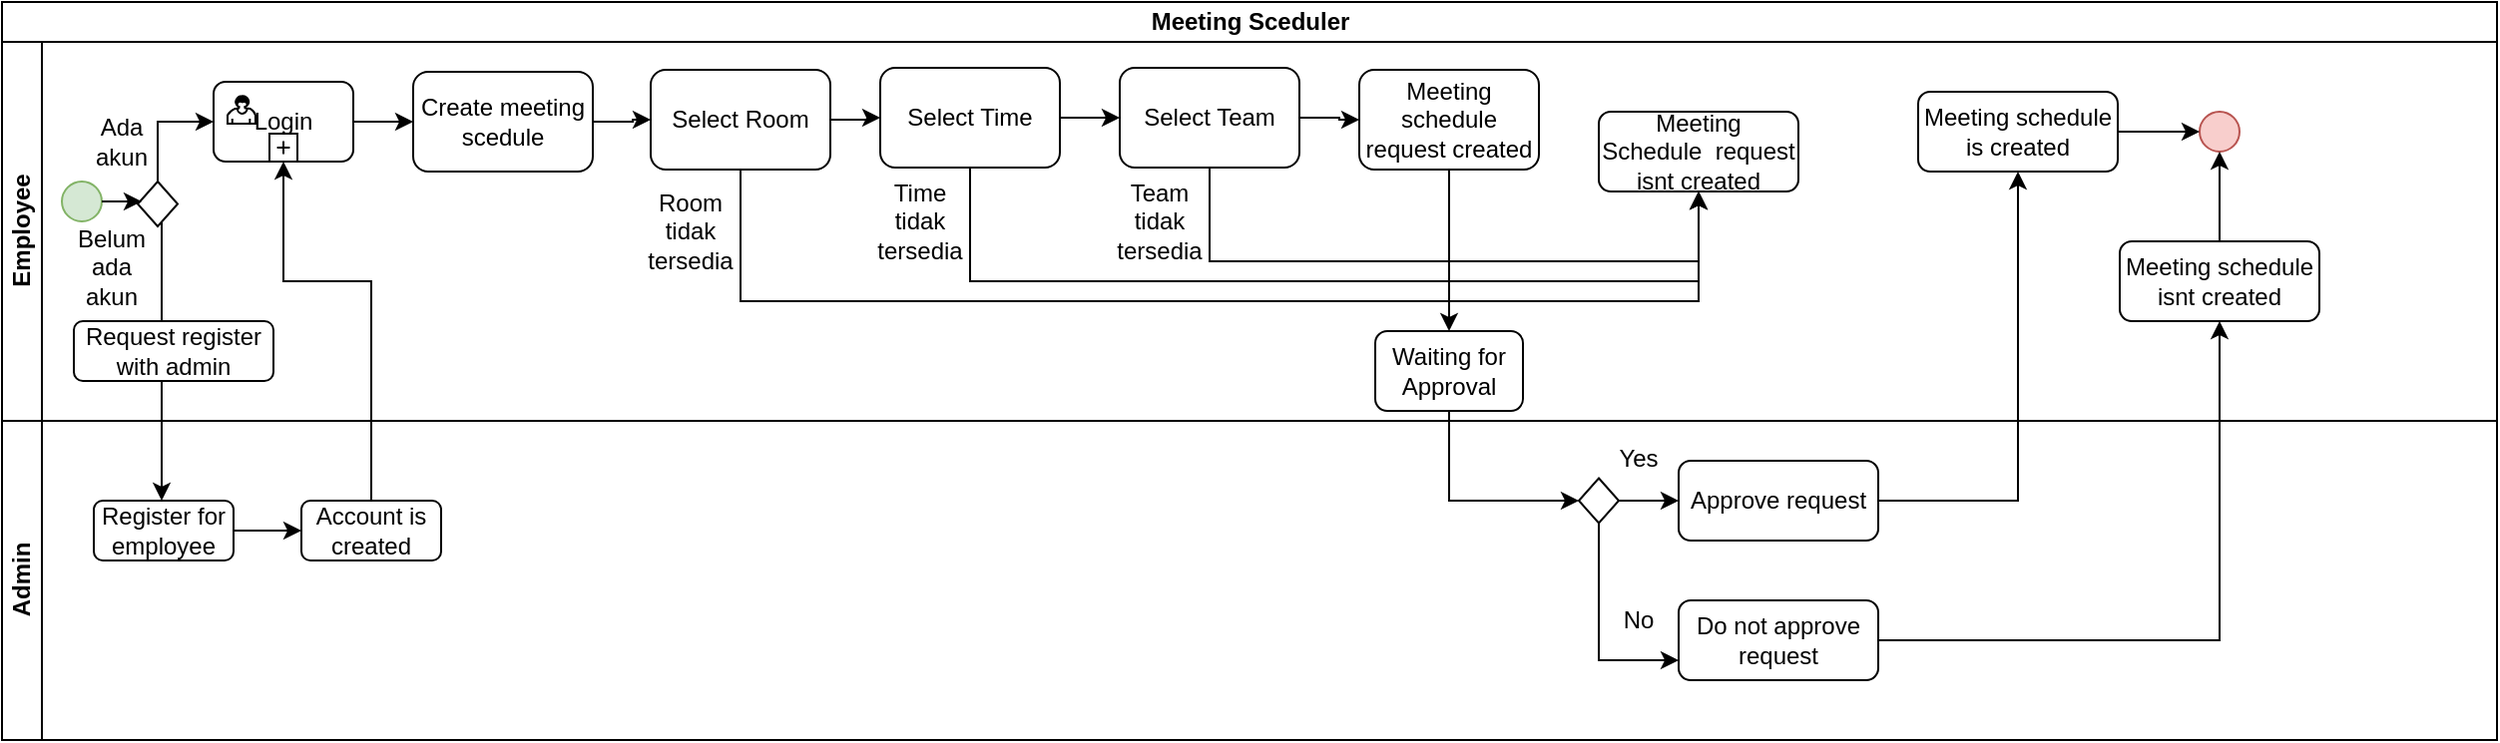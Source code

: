 <mxfile version="13.6.0" type="device" pages="3"><diagram id="W-rYszMQsOLlq9vLPqrt" name="BPMN"><mxGraphModel dx="806" dy="490" grid="1" gridSize="10" guides="1" tooltips="1" connect="1" arrows="1" fold="1" page="1" pageScale="1" pageWidth="827" pageHeight="1169" math="0" shadow="0"><root><mxCell id="0"/><mxCell id="1" parent="0"/><mxCell id="4mgmUJAiZPqi1ICuqQSf-1" value="Meeting Sceduler" style="swimlane;html=1;childLayout=stackLayout;resizeParent=1;resizeParentMax=0;horizontal=1;startSize=20;horizontalStack=0;" parent="1" vertex="1"><mxGeometry x="140" y="40" width="1250" height="370" as="geometry"/></mxCell><mxCell id="4mgmUJAiZPqi1ICuqQSf-2" value="Employee" style="swimlane;html=1;startSize=20;horizontal=0;" parent="4mgmUJAiZPqi1ICuqQSf-1" vertex="1"><mxGeometry y="20" width="1250" height="190" as="geometry"/></mxCell><mxCell id="4mgmUJAiZPqi1ICuqQSf-17" style="edgeStyle=orthogonalEdgeStyle;rounded=0;orthogonalLoop=1;jettySize=auto;html=1;entryX=0;entryY=0.5;entryDx=0;entryDy=0;" parent="4mgmUJAiZPqi1ICuqQSf-2" source="4mgmUJAiZPqi1ICuqQSf-5" target="4mgmUJAiZPqi1ICuqQSf-16" edge="1"><mxGeometry relative="1" as="geometry"/></mxCell><mxCell id="4mgmUJAiZPqi1ICuqQSf-22" style="edgeStyle=orthogonalEdgeStyle;rounded=0;orthogonalLoop=1;jettySize=auto;html=1;entryX=0;entryY=0.5;entryDx=0;entryDy=0;" parent="4mgmUJAiZPqi1ICuqQSf-2" source="4mgmUJAiZPqi1ICuqQSf-16" target="4mgmUJAiZPqi1ICuqQSf-18" edge="1"><mxGeometry relative="1" as="geometry"/></mxCell><mxCell id="4mgmUJAiZPqi1ICuqQSf-16" value="Create meeting scedule" style="shape=ext;rounded=1;html=1;whiteSpace=wrap;" parent="4mgmUJAiZPqi1ICuqQSf-2" vertex="1"><mxGeometry x="206" y="15" width="90" height="50" as="geometry"/></mxCell><mxCell id="4mgmUJAiZPqi1ICuqQSf-23" style="edgeStyle=orthogonalEdgeStyle;rounded=0;orthogonalLoop=1;jettySize=auto;html=1;entryX=0;entryY=0.5;entryDx=0;entryDy=0;" parent="4mgmUJAiZPqi1ICuqQSf-2" source="4mgmUJAiZPqi1ICuqQSf-18" target="4mgmUJAiZPqi1ICuqQSf-19" edge="1"><mxGeometry relative="1" as="geometry"/></mxCell><mxCell id="FMOeCzOdjn8K3DMITBbk-4" style="edgeStyle=orthogonalEdgeStyle;rounded=0;orthogonalLoop=1;jettySize=auto;html=1;entryX=0.5;entryY=1;entryDx=0;entryDy=0;" parent="4mgmUJAiZPqi1ICuqQSf-2" source="4mgmUJAiZPqi1ICuqQSf-18" target="FMOeCzOdjn8K3DMITBbk-1" edge="1"><mxGeometry relative="1" as="geometry"><Array as="points"><mxPoint x="370" y="130"/><mxPoint x="850" y="130"/><mxPoint x="850" y="95"/></Array></mxGeometry></mxCell><mxCell id="4mgmUJAiZPqi1ICuqQSf-18" value="Select Room" style="shape=ext;rounded=1;html=1;whiteSpace=wrap;" parent="4mgmUJAiZPqi1ICuqQSf-2" vertex="1"><mxGeometry x="325" y="14" width="90" height="50" as="geometry"/></mxCell><mxCell id="4mgmUJAiZPqi1ICuqQSf-24" style="edgeStyle=orthogonalEdgeStyle;rounded=0;orthogonalLoop=1;jettySize=auto;html=1;entryX=0;entryY=0.5;entryDx=0;entryDy=0;" parent="4mgmUJAiZPqi1ICuqQSf-2" source="4mgmUJAiZPqi1ICuqQSf-19" target="4mgmUJAiZPqi1ICuqQSf-20" edge="1"><mxGeometry relative="1" as="geometry"/></mxCell><mxCell id="FMOeCzOdjn8K3DMITBbk-6" style="edgeStyle=orthogonalEdgeStyle;rounded=0;orthogonalLoop=1;jettySize=auto;html=1;entryX=0.5;entryY=1;entryDx=0;entryDy=0;" parent="4mgmUJAiZPqi1ICuqQSf-2" source="4mgmUJAiZPqi1ICuqQSf-19" target="FMOeCzOdjn8K3DMITBbk-1" edge="1"><mxGeometry relative="1" as="geometry"><Array as="points"><mxPoint x="485" y="120"/><mxPoint x="850" y="120"/><mxPoint x="850" y="95"/></Array></mxGeometry></mxCell><mxCell id="4mgmUJAiZPqi1ICuqQSf-19" value="Select Time" style="shape=ext;rounded=1;html=1;whiteSpace=wrap;" parent="4mgmUJAiZPqi1ICuqQSf-2" vertex="1"><mxGeometry x="440" y="13" width="90" height="50" as="geometry"/></mxCell><mxCell id="4mgmUJAiZPqi1ICuqQSf-25" style="edgeStyle=orthogonalEdgeStyle;rounded=0;orthogonalLoop=1;jettySize=auto;html=1;entryX=0;entryY=0.5;entryDx=0;entryDy=0;" parent="4mgmUJAiZPqi1ICuqQSf-2" source="4mgmUJAiZPqi1ICuqQSf-20" target="4mgmUJAiZPqi1ICuqQSf-21" edge="1"><mxGeometry relative="1" as="geometry"/></mxCell><mxCell id="FMOeCzOdjn8K3DMITBbk-7" style="edgeStyle=orthogonalEdgeStyle;rounded=0;orthogonalLoop=1;jettySize=auto;html=1;" parent="4mgmUJAiZPqi1ICuqQSf-2" source="4mgmUJAiZPqi1ICuqQSf-20" target="FMOeCzOdjn8K3DMITBbk-1" edge="1"><mxGeometry relative="1" as="geometry"><Array as="points"><mxPoint x="605" y="110"/><mxPoint x="850" y="110"/></Array></mxGeometry></mxCell><mxCell id="4mgmUJAiZPqi1ICuqQSf-20" value="Select Team" style="shape=ext;rounded=1;html=1;whiteSpace=wrap;" parent="4mgmUJAiZPqi1ICuqQSf-2" vertex="1"><mxGeometry x="560" y="13" width="90" height="50" as="geometry"/></mxCell><mxCell id="4mgmUJAiZPqi1ICuqQSf-21" value="Meeting schedule request created" style="shape=ext;rounded=1;html=1;whiteSpace=wrap;" parent="4mgmUJAiZPqi1ICuqQSf-2" vertex="1"><mxGeometry x="680" y="14" width="90" height="50" as="geometry"/></mxCell><mxCell id="4mgmUJAiZPqi1ICuqQSf-5" value="Login" style="html=1;whiteSpace=wrap;rounded=1;dropTarget=0;" parent="4mgmUJAiZPqi1ICuqQSf-2" vertex="1"><mxGeometry x="106" y="20" width="70" height="40" as="geometry"/></mxCell><mxCell id="4mgmUJAiZPqi1ICuqQSf-6" value="" style="html=1;shape=mxgraph.bpmn.user_task;outlineConnect=0;" parent="4mgmUJAiZPqi1ICuqQSf-5" vertex="1"><mxGeometry width="14" height="14" relative="1" as="geometry"><mxPoint x="7" y="7" as="offset"/></mxGeometry></mxCell><mxCell id="4mgmUJAiZPqi1ICuqQSf-7" value="" style="html=1;shape=plus;outlineConnect=0;" parent="4mgmUJAiZPqi1ICuqQSf-5" vertex="1"><mxGeometry x="0.5" y="1" width="14" height="14" relative="1" as="geometry"><mxPoint x="-7" y="-14" as="offset"/></mxGeometry></mxCell><mxCell id="kI_J3Pj33mL3JF9us70l-52" value="" style="ellipse;whiteSpace=wrap;html=1;aspect=fixed;fillColor=#f8cecc;strokeColor=#b85450;" vertex="1" parent="4mgmUJAiZPqi1ICuqQSf-2"><mxGeometry x="1101" y="35" width="20" height="20" as="geometry"/></mxCell><mxCell id="kI_J3Pj33mL3JF9us70l-48" value="Meeting schedule is created" style="whiteSpace=wrap;html=1;rounded=1;" vertex="1" parent="4mgmUJAiZPqi1ICuqQSf-2"><mxGeometry x="960" y="25" width="100" height="40" as="geometry"/></mxCell><mxCell id="FMOeCzOdjn8K3DMITBbk-1" value="Meeting Schedule&amp;nbsp; request isnt created" style="shape=ext;rounded=1;html=1;whiteSpace=wrap;" parent="4mgmUJAiZPqi1ICuqQSf-2" vertex="1"><mxGeometry x="800" y="35" width="100" height="40" as="geometry"/></mxCell><mxCell id="DpNH6mFF1kX1i6hCVyT1-7" value="Ada akun" style="text;html=1;strokeColor=none;fillColor=none;align=center;verticalAlign=middle;whiteSpace=wrap;rounded=0;" parent="4mgmUJAiZPqi1ICuqQSf-2" vertex="1"><mxGeometry x="40" y="40" width="40" height="20" as="geometry"/></mxCell><mxCell id="4mgmUJAiZPqi1ICuqQSf-8" value="" style="ellipse;whiteSpace=wrap;html=1;aspect=fixed;fillColor=#d5e8d4;strokeColor=#82b366;" parent="4mgmUJAiZPqi1ICuqQSf-2" vertex="1"><mxGeometry x="30" y="70" width="20" height="20" as="geometry"/></mxCell><mxCell id="DpNH6mFF1kX1i6hCVyT1-5" style="edgeStyle=orthogonalEdgeStyle;rounded=0;orthogonalLoop=1;jettySize=auto;html=1;entryX=0;entryY=0.5;entryDx=0;entryDy=0;startArrow=none;startFill=0;endArrow=classic;endFill=1;" parent="4mgmUJAiZPqi1ICuqQSf-2" source="DpNH6mFF1kX1i6hCVyT1-1" target="4mgmUJAiZPqi1ICuqQSf-5" edge="1"><mxGeometry relative="1" as="geometry"><Array as="points"><mxPoint x="78" y="40"/></Array></mxGeometry></mxCell><mxCell id="DpNH6mFF1kX1i6hCVyT1-6" style="edgeStyle=orthogonalEdgeStyle;rounded=0;orthogonalLoop=1;jettySize=auto;html=1;startArrow=none;startFill=0;endArrow=classic;endFill=1;" parent="4mgmUJAiZPqi1ICuqQSf-2" source="DpNH6mFF1kX1i6hCVyT1-1" edge="1"><mxGeometry relative="1" as="geometry"><Array as="points"><mxPoint x="80" y="160"/></Array><mxPoint x="80" y="230" as="targetPoint"/></mxGeometry></mxCell><mxCell id="DpNH6mFF1kX1i6hCVyT1-1" value="" style="rhombus;whiteSpace=wrap;html=1;" parent="4mgmUJAiZPqi1ICuqQSf-2" vertex="1"><mxGeometry x="68" y="70" width="20" height="22.5" as="geometry"/></mxCell><mxCell id="DpNH6mFF1kX1i6hCVyT1-12" value="Team tidak tersedia" style="text;html=1;strokeColor=none;fillColor=none;align=center;verticalAlign=middle;whiteSpace=wrap;rounded=0;" parent="4mgmUJAiZPqi1ICuqQSf-2" vertex="1"><mxGeometry x="560" y="80" width="40" height="20" as="geometry"/></mxCell><mxCell id="DpNH6mFF1kX1i6hCVyT1-11" value="Time tidak tersedia" style="text;html=1;strokeColor=none;fillColor=none;align=center;verticalAlign=middle;whiteSpace=wrap;rounded=0;" parent="4mgmUJAiZPqi1ICuqQSf-2" vertex="1"><mxGeometry x="440" y="80" width="40" height="20" as="geometry"/></mxCell><mxCell id="DpNH6mFF1kX1i6hCVyT1-10" value="Room tidak tersedia" style="text;html=1;strokeColor=none;fillColor=none;align=center;verticalAlign=middle;whiteSpace=wrap;rounded=0;" parent="4mgmUJAiZPqi1ICuqQSf-2" vertex="1"><mxGeometry x="325" y="85" width="40" height="20" as="geometry"/></mxCell><mxCell id="DpNH6mFF1kX1i6hCVyT1-9" value="Belum ada akun" style="text;html=1;strokeColor=none;fillColor=none;align=center;verticalAlign=middle;whiteSpace=wrap;rounded=0;" parent="4mgmUJAiZPqi1ICuqQSf-2" vertex="1"><mxGeometry x="40" y="105" width="30" height="15" as="geometry"/></mxCell><mxCell id="kI_J3Pj33mL3JF9us70l-50" value="Meeting schedule isnt created" style="whiteSpace=wrap;html=1;rounded=1;" vertex="1" parent="4mgmUJAiZPqi1ICuqQSf-2"><mxGeometry x="1061" y="100" width="100" height="40" as="geometry"/></mxCell><mxCell id="kI_J3Pj33mL3JF9us70l-53" style="edgeStyle=orthogonalEdgeStyle;rounded=0;orthogonalLoop=1;jettySize=auto;html=1;entryX=0;entryY=0.5;entryDx=0;entryDy=0;startArrow=none;startFill=0;endArrow=classic;endFill=1;" edge="1" parent="4mgmUJAiZPqi1ICuqQSf-2" source="kI_J3Pj33mL3JF9us70l-48" target="kI_J3Pj33mL3JF9us70l-52"><mxGeometry relative="1" as="geometry"/></mxCell><mxCell id="kI_J3Pj33mL3JF9us70l-54" style="edgeStyle=orthogonalEdgeStyle;rounded=0;orthogonalLoop=1;jettySize=auto;html=1;entryX=0.5;entryY=1;entryDx=0;entryDy=0;startArrow=none;startFill=0;endArrow=classic;endFill=1;" edge="1" parent="4mgmUJAiZPqi1ICuqQSf-2" source="kI_J3Pj33mL3JF9us70l-50" target="kI_J3Pj33mL3JF9us70l-52"><mxGeometry relative="1" as="geometry"/></mxCell><mxCell id="kI_J3Pj33mL3JF9us70l-38" style="edgeStyle=none;rounded=0;orthogonalLoop=1;jettySize=auto;html=1;startArrow=none;startFill=0;endArrow=classic;endFill=1;" edge="1" parent="4mgmUJAiZPqi1ICuqQSf-2" source="4mgmUJAiZPqi1ICuqQSf-21" target="kI_J3Pj33mL3JF9us70l-37"><mxGeometry relative="1" as="geometry"/></mxCell><mxCell id="kI_J3Pj33mL3JF9us70l-55" value="Request register with admin" style="shape=ext;rounded=1;html=1;whiteSpace=wrap;" vertex="1" parent="4mgmUJAiZPqi1ICuqQSf-2"><mxGeometry x="36" y="140" width="100" height="30" as="geometry"/></mxCell><mxCell id="kI_J3Pj33mL3JF9us70l-37" value="Waiting for Approval" style="shape=ext;rounded=1;html=1;whiteSpace=wrap;" vertex="1" parent="4mgmUJAiZPqi1ICuqQSf-2"><mxGeometry x="688" y="145" width="74" height="40" as="geometry"/></mxCell><mxCell id="kI_J3Pj33mL3JF9us70l-2" value="Admin" style="swimlane;html=1;startSize=20;horizontal=0;" vertex="1" parent="4mgmUJAiZPqi1ICuqQSf-1"><mxGeometry y="210" width="1250" height="160" as="geometry"/></mxCell><mxCell id="kI_J3Pj33mL3JF9us70l-4" style="edgeStyle=orthogonalEdgeStyle;rounded=0;orthogonalLoop=1;jettySize=auto;html=1;entryX=0;entryY=0.5;entryDx=0;entryDy=0;" edge="1" parent="kI_J3Pj33mL3JF9us70l-2" source="kI_J3Pj33mL3JF9us70l-5"><mxGeometry relative="1" as="geometry"><mxPoint x="325" y="39" as="targetPoint"/></mxGeometry></mxCell><mxCell id="kI_J3Pj33mL3JF9us70l-6" style="edgeStyle=orthogonalEdgeStyle;rounded=0;orthogonalLoop=1;jettySize=auto;html=1;entryX=0;entryY=0.5;entryDx=0;entryDy=0;" edge="1" parent="kI_J3Pj33mL3JF9us70l-2" source="kI_J3Pj33mL3JF9us70l-8"><mxGeometry relative="1" as="geometry"><mxPoint x="440" y="38" as="targetPoint"/></mxGeometry></mxCell><mxCell id="sudS-PyzL71LP7rDXvV8-1" value="Yes" style="text;html=1;strokeColor=none;fillColor=none;align=center;verticalAlign=middle;whiteSpace=wrap;rounded=0;" vertex="1" parent="kI_J3Pj33mL3JF9us70l-2"><mxGeometry x="800" y="8.75" width="40" height="20" as="geometry"/></mxCell><mxCell id="kI_J3Pj33mL3JF9us70l-39" value="Approve request" style="shape=ext;rounded=1;html=1;whiteSpace=wrap;" vertex="1" parent="kI_J3Pj33mL3JF9us70l-2"><mxGeometry x="840" y="20" width="100" height="40" as="geometry"/></mxCell><mxCell id="kI_J3Pj33mL3JF9us70l-45" style="edgeStyle=none;rounded=0;orthogonalLoop=1;jettySize=auto;html=1;entryX=0;entryY=0.5;entryDx=0;entryDy=0;startArrow=none;startFill=0;endArrow=classic;endFill=1;" edge="1" parent="kI_J3Pj33mL3JF9us70l-2" source="kI_J3Pj33mL3JF9us70l-40" target="kI_J3Pj33mL3JF9us70l-39"><mxGeometry relative="1" as="geometry"/></mxCell><mxCell id="kI_J3Pj33mL3JF9us70l-47" style="edgeStyle=orthogonalEdgeStyle;rounded=0;orthogonalLoop=1;jettySize=auto;html=1;entryX=0;entryY=0.75;entryDx=0;entryDy=0;startArrow=none;startFill=0;endArrow=classic;endFill=1;" edge="1" parent="kI_J3Pj33mL3JF9us70l-2" source="kI_J3Pj33mL3JF9us70l-40" target="kI_J3Pj33mL3JF9us70l-46"><mxGeometry relative="1" as="geometry"><Array as="points"><mxPoint x="800" y="120"/></Array></mxGeometry></mxCell><mxCell id="kI_J3Pj33mL3JF9us70l-40" value="" style="rhombus;whiteSpace=wrap;html=1;" vertex="1" parent="kI_J3Pj33mL3JF9us70l-2"><mxGeometry x="790" y="28.75" width="20" height="22.5" as="geometry"/></mxCell><mxCell id="kI_J3Pj33mL3JF9us70l-57" value="Register for employee" style="shape=ext;rounded=1;html=1;whiteSpace=wrap;" vertex="1" parent="kI_J3Pj33mL3JF9us70l-2"><mxGeometry x="46" y="40" width="70" height="30" as="geometry"/></mxCell><mxCell id="kI_J3Pj33mL3JF9us70l-59" value="Account is created" style="shape=ext;rounded=1;html=1;whiteSpace=wrap;" vertex="1" parent="kI_J3Pj33mL3JF9us70l-2"><mxGeometry x="150" y="40" width="70" height="30" as="geometry"/></mxCell><mxCell id="sudS-PyzL71LP7rDXvV8-2" value="No" style="text;html=1;strokeColor=none;fillColor=none;align=center;verticalAlign=middle;whiteSpace=wrap;rounded=0;" vertex="1" parent="kI_J3Pj33mL3JF9us70l-2"><mxGeometry x="800" y="90" width="40" height="20" as="geometry"/></mxCell><mxCell id="kI_J3Pj33mL3JF9us70l-46" value="Do not approve request" style="shape=ext;rounded=1;html=1;whiteSpace=wrap;" vertex="1" parent="kI_J3Pj33mL3JF9us70l-2"><mxGeometry x="840" y="90" width="100" height="40" as="geometry"/></mxCell><mxCell id="kI_J3Pj33mL3JF9us70l-60" value="" style="edgeStyle=orthogonalEdgeStyle;rounded=0;orthogonalLoop=1;jettySize=auto;html=1;startArrow=none;startFill=0;endArrow=classic;endFill=1;" edge="1" parent="kI_J3Pj33mL3JF9us70l-2" source="kI_J3Pj33mL3JF9us70l-57" target="kI_J3Pj33mL3JF9us70l-59"><mxGeometry relative="1" as="geometry"/></mxCell><mxCell id="kI_J3Pj33mL3JF9us70l-49" value="" style="edgeStyle=orthogonalEdgeStyle;rounded=0;orthogonalLoop=1;jettySize=auto;html=1;startArrow=none;startFill=0;endArrow=classic;endFill=1;" edge="1" parent="4mgmUJAiZPqi1ICuqQSf-1" source="kI_J3Pj33mL3JF9us70l-39" target="kI_J3Pj33mL3JF9us70l-48"><mxGeometry relative="1" as="geometry"/></mxCell><mxCell id="kI_J3Pj33mL3JF9us70l-51" style="edgeStyle=orthogonalEdgeStyle;rounded=0;orthogonalLoop=1;jettySize=auto;html=1;entryX=0.5;entryY=1;entryDx=0;entryDy=0;startArrow=none;startFill=0;endArrow=classic;endFill=1;" edge="1" parent="4mgmUJAiZPqi1ICuqQSf-1" source="kI_J3Pj33mL3JF9us70l-46" target="kI_J3Pj33mL3JF9us70l-50"><mxGeometry relative="1" as="geometry"><Array as="points"><mxPoint x="1111" y="320"/></Array></mxGeometry></mxCell><mxCell id="kI_J3Pj33mL3JF9us70l-56" style="edgeStyle=orthogonalEdgeStyle;rounded=0;orthogonalLoop=1;jettySize=auto;html=1;entryX=0;entryY=0.5;entryDx=0;entryDy=0;startArrow=none;startFill=0;endArrow=classic;endFill=1;exitX=0.5;exitY=1;exitDx=0;exitDy=0;" edge="1" parent="4mgmUJAiZPqi1ICuqQSf-1" source="kI_J3Pj33mL3JF9us70l-37" target="kI_J3Pj33mL3JF9us70l-40"><mxGeometry relative="1" as="geometry"/></mxCell><mxCell id="kI_J3Pj33mL3JF9us70l-61" style="edgeStyle=orthogonalEdgeStyle;rounded=0;orthogonalLoop=1;jettySize=auto;html=1;startArrow=none;startFill=0;endArrow=classic;endFill=1;" edge="1" parent="4mgmUJAiZPqi1ICuqQSf-1" source="kI_J3Pj33mL3JF9us70l-59" target="4mgmUJAiZPqi1ICuqQSf-5"><mxGeometry relative="1" as="geometry"><Array as="points"><mxPoint x="185" y="140"/><mxPoint x="141" y="140"/></Array></mxGeometry></mxCell><mxCell id="DpNH6mFF1kX1i6hCVyT1-4" style="edgeStyle=orthogonalEdgeStyle;rounded=0;orthogonalLoop=1;jettySize=auto;html=1;startArrow=none;startFill=0;endArrow=classic;endFill=1;" parent="1" source="4mgmUJAiZPqi1ICuqQSf-8" edge="1"><mxGeometry relative="1" as="geometry"><mxPoint x="210" y="140" as="targetPoint"/></mxGeometry></mxCell></root></mxGraphModel></diagram><diagram id="7n_5gMQpSaCmPcNCkNBj" name="UseCase"><mxGraphModel dx="806" dy="490" grid="1" gridSize="10" guides="1" tooltips="1" connect="1" arrows="1" fold="1" page="1" pageScale="1" pageWidth="827" pageHeight="1169" math="0" shadow="0"><root><mxCell id="mDPjxm6yX1a2m-BEZwAR-0"/><mxCell id="mDPjxm6yX1a2m-BEZwAR-1" parent="mDPjxm6yX1a2m-BEZwAR-0"/><mxCell id="mDPjxm6yX1a2m-BEZwAR-3" value="" style="rounded=0;whiteSpace=wrap;html=1;" parent="mDPjxm6yX1a2m-BEZwAR-1" vertex="1"><mxGeometry x="200" y="74" width="270" height="450" as="geometry"/></mxCell><mxCell id="EgAz6W7qqH54xklLObKy-2" style="edgeStyle=none;rounded=0;orthogonalLoop=1;jettySize=auto;html=1;fillColor=#d5e8d4;strokeColor=#82b366;" parent="mDPjxm6yX1a2m-BEZwAR-1" source="mDPjxm6yX1a2m-BEZwAR-4" target="mDPjxm6yX1a2m-BEZwAR-6" edge="1"><mxGeometry relative="1" as="geometry"/></mxCell><mxCell id="EgAz6W7qqH54xklLObKy-3" style="edgeStyle=none;rounded=0;orthogonalLoop=1;jettySize=auto;html=1;entryX=0;entryY=0.5;entryDx=0;entryDy=0;fillColor=#d5e8d4;strokeColor=#82b366;" parent="mDPjxm6yX1a2m-BEZwAR-1" source="mDPjxm6yX1a2m-BEZwAR-4" target="mDPjxm6yX1a2m-BEZwAR-7" edge="1"><mxGeometry relative="1" as="geometry"/></mxCell><mxCell id="mDPjxm6yX1a2m-BEZwAR-4" value="Employee" style="shape=umlActor;verticalLabelPosition=bottom;verticalAlign=top;html=1;outlineConnect=0;fillColor=#d5e8d4;strokeColor=#82b366;" parent="mDPjxm6yX1a2m-BEZwAR-1" vertex="1"><mxGeometry x="110" y="130" width="30" height="60" as="geometry"/></mxCell><mxCell id="mDPjxm6yX1a2m-BEZwAR-5" value="Register" style="ellipse;whiteSpace=wrap;html=1;" parent="mDPjxm6yX1a2m-BEZwAR-1" vertex="1"><mxGeometry x="300" y="100" width="90" height="40" as="geometry"/></mxCell><mxCell id="mDPjxm6yX1a2m-BEZwAR-6" value="Login" style="ellipse;whiteSpace=wrap;html=1;" parent="mDPjxm6yX1a2m-BEZwAR-1" vertex="1"><mxGeometry x="300" y="150" width="90" height="40" as="geometry"/></mxCell><mxCell id="mDPjxm6yX1a2m-BEZwAR-7" value="Create meeting schedule request" style="ellipse;whiteSpace=wrap;html=1;" parent="mDPjxm6yX1a2m-BEZwAR-1" vertex="1"><mxGeometry x="324" y="310" width="96" height="40" as="geometry"/></mxCell><mxCell id="qarQo3tT3QIUEdOi6sGY-1" value="Kelola Room" style="ellipse;whiteSpace=wrap;html=1;" parent="mDPjxm6yX1a2m-BEZwAR-1" vertex="1"><mxGeometry x="350" y="190" width="90" height="40" as="geometry"/></mxCell><mxCell id="EgAz6W7qqH54xklLObKy-5" style="edgeStyle=none;rounded=0;orthogonalLoop=1;jettySize=auto;html=1;fillColor=#e1d5e7;strokeColor=#9673a6;" parent="mDPjxm6yX1a2m-BEZwAR-1" source="qarQo3tT3QIUEdOi6sGY-4" target="mDPjxm6yX1a2m-BEZwAR-6" edge="1"><mxGeometry relative="1" as="geometry"><mxPoint x="450" y="160" as="targetPoint"/></mxGeometry></mxCell><mxCell id="EgAz6W7qqH54xklLObKy-6" style="edgeStyle=none;rounded=0;orthogonalLoop=1;jettySize=auto;html=1;entryX=1;entryY=0.5;entryDx=0;entryDy=0;fillColor=#e1d5e7;strokeColor=#9673a6;" parent="mDPjxm6yX1a2m-BEZwAR-1" source="qarQo3tT3QIUEdOi6sGY-4" target="qarQo3tT3QIUEdOi6sGY-1" edge="1"><mxGeometry relative="1" as="geometry"/></mxCell><mxCell id="EgAz6W7qqH54xklLObKy-7" style="edgeStyle=none;rounded=0;orthogonalLoop=1;jettySize=auto;html=1;entryX=1;entryY=0.5;entryDx=0;entryDy=0;fillColor=#e1d5e7;strokeColor=#9673a6;" parent="mDPjxm6yX1a2m-BEZwAR-1" source="qarQo3tT3QIUEdOi6sGY-4" target="EgAz6W7qqH54xklLObKy-0" edge="1"><mxGeometry relative="1" as="geometry"/></mxCell><mxCell id="2aLamQ1MBOjKpW8iqd-r-2" style="rounded=0;orthogonalLoop=1;jettySize=auto;html=1;entryX=1;entryY=0.5;entryDx=0;entryDy=0;startArrow=none;startFill=0;endArrow=classic;endFill=1;fillColor=#e1d5e7;strokeColor=#9673a6;" edge="1" parent="mDPjxm6yX1a2m-BEZwAR-1" source="qarQo3tT3QIUEdOi6sGY-4" target="mDPjxm6yX1a2m-BEZwAR-7"><mxGeometry relative="1" as="geometry"/></mxCell><mxCell id="aEARcZ7XZNYXBYRg_if4-2" style="rounded=0;orthogonalLoop=1;jettySize=auto;html=1;entryX=1;entryY=0.5;entryDx=0;entryDy=0;startArrow=none;startFill=0;endArrow=classic;endFill=1;fillColor=#e1d5e7;strokeColor=#9673a6;" edge="1" parent="mDPjxm6yX1a2m-BEZwAR-1" source="qarQo3tT3QIUEdOi6sGY-4" target="mDPjxm6yX1a2m-BEZwAR-5"><mxGeometry relative="1" as="geometry"/></mxCell><mxCell id="aEARcZ7XZNYXBYRg_if4-3" style="edgeStyle=none;rounded=0;orthogonalLoop=1;jettySize=auto;html=1;entryX=1;entryY=0.5;entryDx=0;entryDy=0;startArrow=none;startFill=0;endArrow=classic;endFill=1;fillColor=#e1d5e7;strokeColor=#9673a6;" edge="1" parent="mDPjxm6yX1a2m-BEZwAR-1" source="qarQo3tT3QIUEdOi6sGY-4" target="aEARcZ7XZNYXBYRg_if4-1"><mxGeometry relative="1" as="geometry"/></mxCell><mxCell id="qarQo3tT3QIUEdOi6sGY-4" value="Admin" style="shape=umlActor;verticalLabelPosition=bottom;verticalAlign=top;html=1;outlineConnect=0;fillColor=#e1d5e7;strokeColor=#9673a6;" parent="mDPjxm6yX1a2m-BEZwAR-1" vertex="1"><mxGeometry x="520" y="110" width="30" height="60" as="geometry"/></mxCell><mxCell id="EgAz6W7qqH54xklLObKy-0" value="Kelola Team" style="ellipse;whiteSpace=wrap;html=1;" parent="mDPjxm6yX1a2m-BEZwAR-1" vertex="1"><mxGeometry x="350" y="240" width="90" height="40" as="geometry"/></mxCell><mxCell id="aEARcZ7XZNYXBYRg_if4-1" value="Approve request" style="ellipse;whiteSpace=wrap;html=1;" vertex="1" parent="mDPjxm6yX1a2m-BEZwAR-1"><mxGeometry x="360" y="360" width="90" height="40" as="geometry"/></mxCell></root></mxGraphModel></diagram><diagram id="UNKRB__4X3ouVNnRyLO9" name="ERD"><mxGraphModel dx="768" dy="467" grid="1" gridSize="10" guides="1" tooltips="1" connect="1" arrows="1" fold="1" page="1" pageScale="1" pageWidth="827" pageHeight="1169" math="0" shadow="0"><root><mxCell id="N90kfu5a9QWl6-hAFLK_-0"/><mxCell id="N90kfu5a9QWl6-hAFLK_-1" parent="N90kfu5a9QWl6-hAFLK_-0"/><mxCell id="N90kfu5a9QWl6-hAFLK_-2" value="Employee" style="shape=table;startSize=30;container=1;collapsible=1;childLayout=tableLayout;fixedRows=1;rowLines=0;fontStyle=1;align=center;resizeLast=1;" parent="N90kfu5a9QWl6-hAFLK_-1" vertex="1"><mxGeometry x="50" y="120" width="180" height="210" as="geometry"/></mxCell><mxCell id="N90kfu5a9QWl6-hAFLK_-3" value="" style="shape=partialRectangle;collapsible=0;dropTarget=0;pointerEvents=0;fillColor=none;top=0;left=0;bottom=1;right=0;points=[[0,0.5],[1,0.5]];portConstraint=eastwest;" parent="N90kfu5a9QWl6-hAFLK_-2" vertex="1"><mxGeometry y="30" width="180" height="30" as="geometry"/></mxCell><mxCell id="N90kfu5a9QWl6-hAFLK_-4" value="PK" style="shape=partialRectangle;connectable=0;fillColor=none;top=0;left=0;bottom=0;right=0;fontStyle=1;overflow=hidden;" parent="N90kfu5a9QWl6-hAFLK_-3" vertex="1"><mxGeometry width="30" height="30" as="geometry"/></mxCell><mxCell id="N90kfu5a9QWl6-hAFLK_-5" value="id VARCHAR (30)" style="shape=partialRectangle;connectable=0;fillColor=none;top=0;left=0;bottom=0;right=0;align=left;spacingLeft=6;fontStyle=5;overflow=hidden;" parent="N90kfu5a9QWl6-hAFLK_-3" vertex="1"><mxGeometry x="30" width="150" height="30" as="geometry"/></mxCell><mxCell id="N90kfu5a9QWl6-hAFLK_-6" value="" style="shape=partialRectangle;collapsible=0;dropTarget=0;pointerEvents=0;fillColor=none;top=0;left=0;bottom=0;right=0;points=[[0,0.5],[1,0.5]];portConstraint=eastwest;" parent="N90kfu5a9QWl6-hAFLK_-2" vertex="1"><mxGeometry y="60" width="180" height="30" as="geometry"/></mxCell><mxCell id="N90kfu5a9QWl6-hAFLK_-7" value="" style="shape=partialRectangle;connectable=0;fillColor=none;top=0;left=0;bottom=0;right=0;editable=1;overflow=hidden;" parent="N90kfu5a9QWl6-hAFLK_-6" vertex="1"><mxGeometry width="30" height="30" as="geometry"/></mxCell><mxCell id="N90kfu5a9QWl6-hAFLK_-8" value="name VARCHAR (50)" style="shape=partialRectangle;connectable=0;fillColor=none;top=0;left=0;bottom=0;right=0;align=left;spacingLeft=6;overflow=hidden;" parent="N90kfu5a9QWl6-hAFLK_-6" vertex="1"><mxGeometry x="30" width="150" height="30" as="geometry"/></mxCell><mxCell id="N90kfu5a9QWl6-hAFLK_-12" value="" style="shape=partialRectangle;collapsible=0;dropTarget=0;pointerEvents=0;fillColor=none;top=0;left=0;bottom=0;right=0;points=[[0,0.5],[1,0.5]];portConstraint=eastwest;" parent="N90kfu5a9QWl6-hAFLK_-2" vertex="1"><mxGeometry y="90" width="180" height="30" as="geometry"/></mxCell><mxCell id="N90kfu5a9QWl6-hAFLK_-13" value="" style="shape=partialRectangle;connectable=0;fillColor=none;top=0;left=0;bottom=0;right=0;editable=1;overflow=hidden;" parent="N90kfu5a9QWl6-hAFLK_-12" vertex="1"><mxGeometry width="30" height="30" as="geometry"/></mxCell><mxCell id="N90kfu5a9QWl6-hAFLK_-14" value="password VARCHAR (50)" style="shape=partialRectangle;connectable=0;fillColor=none;top=0;left=0;bottom=0;right=0;align=left;spacingLeft=6;overflow=hidden;" parent="N90kfu5a9QWl6-hAFLK_-12" vertex="1"><mxGeometry x="30" width="150" height="30" as="geometry"/></mxCell><mxCell id="BolpceuCwGZAsNpTJZQU-25" style="edgeStyle=orthogonalEdgeStyle;rounded=0;orthogonalLoop=1;jettySize=auto;html=1;endArrow=ERmandOne;endFill=0;startArrow=ERmandOne;startFill=0;" parent="N90kfu5a9QWl6-hAFLK_-1" edge="1"><mxGeometry relative="1" as="geometry"><Array as="points"><mxPoint x="510" y="282"/><mxPoint x="510" y="357"/></Array><mxPoint x="490" y="282" as="sourcePoint"/><mxPoint x="570" y="357" as="targetPoint"/></mxGeometry></mxCell><mxCell id="BolpceuCwGZAsNpTJZQU-0" value="Team" style="shape=table;startSize=30;container=1;collapsible=1;childLayout=tableLayout;fixedRows=1;rowLines=0;fontStyle=1;align=center;resizeLast=1;" parent="N90kfu5a9QWl6-hAFLK_-1" vertex="1"><mxGeometry x="570" y="120" width="180" height="120" as="geometry"/></mxCell><mxCell id="BolpceuCwGZAsNpTJZQU-1" value="" style="shape=partialRectangle;collapsible=0;dropTarget=0;pointerEvents=0;fillColor=none;top=0;left=0;bottom=1;right=0;points=[[0,0.5],[1,0.5]];portConstraint=eastwest;" parent="BolpceuCwGZAsNpTJZQU-0" vertex="1"><mxGeometry y="30" width="180" height="30" as="geometry"/></mxCell><mxCell id="BolpceuCwGZAsNpTJZQU-2" value="PK" style="shape=partialRectangle;connectable=0;fillColor=none;top=0;left=0;bottom=0;right=0;fontStyle=1;overflow=hidden;" parent="BolpceuCwGZAsNpTJZQU-1" vertex="1"><mxGeometry width="30" height="30" as="geometry"/></mxCell><mxCell id="BolpceuCwGZAsNpTJZQU-3" value="id  VARCHAR (50)" style="shape=partialRectangle;connectable=0;fillColor=none;top=0;left=0;bottom=0;right=0;align=left;spacingLeft=6;fontStyle=5;overflow=hidden;" parent="BolpceuCwGZAsNpTJZQU-1" vertex="1"><mxGeometry x="30" width="150" height="30" as="geometry"/></mxCell><mxCell id="BolpceuCwGZAsNpTJZQU-4" value="" style="shape=partialRectangle;collapsible=0;dropTarget=0;pointerEvents=0;fillColor=none;top=0;left=0;bottom=0;right=0;points=[[0,0.5],[1,0.5]];portConstraint=eastwest;" parent="BolpceuCwGZAsNpTJZQU-0" vertex="1"><mxGeometry y="60" width="180" height="30" as="geometry"/></mxCell><mxCell id="BolpceuCwGZAsNpTJZQU-5" value="" style="shape=partialRectangle;connectable=0;fillColor=none;top=0;left=0;bottom=0;right=0;editable=1;overflow=hidden;" parent="BolpceuCwGZAsNpTJZQU-4" vertex="1"><mxGeometry width="30" height="30" as="geometry"/></mxCell><mxCell id="BolpceuCwGZAsNpTJZQU-6" value="name  VARCHAR (50)" style="shape=partialRectangle;connectable=0;fillColor=none;top=0;left=0;bottom=0;right=0;align=left;spacingLeft=6;overflow=hidden;" parent="BolpceuCwGZAsNpTJZQU-4" vertex="1"><mxGeometry x="30" width="150" height="30" as="geometry"/></mxCell><mxCell id="BolpceuCwGZAsNpTJZQU-7" value="" style="shape=partialRectangle;collapsible=0;dropTarget=0;pointerEvents=0;fillColor=none;top=0;left=0;bottom=0;right=0;points=[[0,0.5],[1,0.5]];portConstraint=eastwest;" parent="BolpceuCwGZAsNpTJZQU-0" vertex="1"><mxGeometry y="90" width="180" height="30" as="geometry"/></mxCell><mxCell id="BolpceuCwGZAsNpTJZQU-8" value="" style="shape=partialRectangle;connectable=0;fillColor=none;top=0;left=0;bottom=0;right=0;editable=1;overflow=hidden;" parent="BolpceuCwGZAsNpTJZQU-7" vertex="1"><mxGeometry width="30" height="30" as="geometry"/></mxCell><mxCell id="BolpceuCwGZAsNpTJZQU-9" value="" style="shape=partialRectangle;connectable=0;fillColor=none;top=0;left=0;bottom=0;right=0;align=left;spacingLeft=6;overflow=hidden;" parent="BolpceuCwGZAsNpTJZQU-7" vertex="1"><mxGeometry x="30" width="150" height="30" as="geometry"/></mxCell><mxCell id="BolpceuCwGZAsNpTJZQU-13" value="Room" style="shape=table;startSize=30;container=1;collapsible=1;childLayout=tableLayout;fixedRows=1;rowLines=0;fontStyle=1;align=center;resizeLast=1;" parent="N90kfu5a9QWl6-hAFLK_-1" vertex="1"><mxGeometry x="570" y="312" width="180" height="120" as="geometry"/></mxCell><mxCell id="BolpceuCwGZAsNpTJZQU-14" value="" style="shape=partialRectangle;collapsible=0;dropTarget=0;pointerEvents=0;fillColor=none;top=0;left=0;bottom=1;right=0;points=[[0,0.5],[1,0.5]];portConstraint=eastwest;" parent="BolpceuCwGZAsNpTJZQU-13" vertex="1"><mxGeometry y="30" width="180" height="30" as="geometry"/></mxCell><mxCell id="BolpceuCwGZAsNpTJZQU-15" value="PK" style="shape=partialRectangle;connectable=0;fillColor=none;top=0;left=0;bottom=0;right=0;fontStyle=1;overflow=hidden;" parent="BolpceuCwGZAsNpTJZQU-14" vertex="1"><mxGeometry width="30" height="30" as="geometry"/></mxCell><mxCell id="BolpceuCwGZAsNpTJZQU-16" value="id  VARCHAR (50)" style="shape=partialRectangle;connectable=0;fillColor=none;top=0;left=0;bottom=0;right=0;align=left;spacingLeft=6;fontStyle=5;overflow=hidden;" parent="BolpceuCwGZAsNpTJZQU-14" vertex="1"><mxGeometry x="30" width="150" height="30" as="geometry"/></mxCell><mxCell id="BolpceuCwGZAsNpTJZQU-17" value="" style="shape=partialRectangle;collapsible=0;dropTarget=0;pointerEvents=0;fillColor=none;top=0;left=0;bottom=0;right=0;points=[[0,0.5],[1,0.5]];portConstraint=eastwest;" parent="BolpceuCwGZAsNpTJZQU-13" vertex="1"><mxGeometry y="60" width="180" height="30" as="geometry"/></mxCell><mxCell id="BolpceuCwGZAsNpTJZQU-18" value="" style="shape=partialRectangle;connectable=0;fillColor=none;top=0;left=0;bottom=0;right=0;editable=1;overflow=hidden;" parent="BolpceuCwGZAsNpTJZQU-17" vertex="1"><mxGeometry width="30" height="30" as="geometry"/></mxCell><mxCell id="BolpceuCwGZAsNpTJZQU-19" value="name  VARCHAR (50)" style="shape=partialRectangle;connectable=0;fillColor=none;top=0;left=0;bottom=0;right=0;align=left;spacingLeft=6;overflow=hidden;" parent="BolpceuCwGZAsNpTJZQU-17" vertex="1"><mxGeometry x="30" width="150" height="30" as="geometry"/></mxCell><mxCell id="BolpceuCwGZAsNpTJZQU-20" value="" style="shape=partialRectangle;collapsible=0;dropTarget=0;pointerEvents=0;fillColor=none;top=0;left=0;bottom=0;right=0;points=[[0,0.5],[1,0.5]];portConstraint=eastwest;" parent="BolpceuCwGZAsNpTJZQU-13" vertex="1"><mxGeometry y="90" width="180" height="30" as="geometry"/></mxCell><mxCell id="BolpceuCwGZAsNpTJZQU-21" value="" style="shape=partialRectangle;connectable=0;fillColor=none;top=0;left=0;bottom=0;right=0;editable=1;overflow=hidden;" parent="BolpceuCwGZAsNpTJZQU-20" vertex="1"><mxGeometry width="30" height="30" as="geometry"/></mxCell><mxCell id="BolpceuCwGZAsNpTJZQU-22" value="" style="shape=partialRectangle;connectable=0;fillColor=none;top=0;left=0;bottom=0;right=0;align=left;spacingLeft=6;overflow=hidden;" parent="BolpceuCwGZAsNpTJZQU-20" vertex="1"><mxGeometry x="30" width="150" height="30" as="geometry"/></mxCell><mxCell id="BolpceuCwGZAsNpTJZQU-23" style="edgeStyle=orthogonalEdgeStyle;rounded=0;orthogonalLoop=1;jettySize=auto;html=1;entryX=0;entryY=0.5;entryDx=0;entryDy=0;endArrow=ERoneToMany;endFill=0;startArrow=ERmandOne;startFill=0;" parent="N90kfu5a9QWl6-hAFLK_-1" source="N90kfu5a9QWl6-hAFLK_-3" target="N90kfu5a9QWl6-hAFLK_-19" edge="1"><mxGeometry relative="1" as="geometry"/></mxCell><mxCell id="N90kfu5a9QWl6-hAFLK_-15" value="Booking" style="shape=table;startSize=30;container=1;collapsible=1;childLayout=tableLayout;fixedRows=1;rowLines=0;fontStyle=1;align=center;resizeLast=1;" parent="N90kfu5a9QWl6-hAFLK_-1" vertex="1"><mxGeometry x="280" y="120" width="210" height="270" as="geometry"/></mxCell><mxCell id="N90kfu5a9QWl6-hAFLK_-16" value="" style="shape=partialRectangle;collapsible=0;dropTarget=0;pointerEvents=0;fillColor=none;top=0;left=0;bottom=1;right=0;points=[[0,0.5],[1,0.5]];portConstraint=eastwest;" parent="N90kfu5a9QWl6-hAFLK_-15" vertex="1"><mxGeometry y="30" width="210" height="30" as="geometry"/></mxCell><mxCell id="N90kfu5a9QWl6-hAFLK_-17" value="PK" style="shape=partialRectangle;connectable=0;fillColor=none;top=0;left=0;bottom=0;right=0;fontStyle=1;overflow=hidden;" parent="N90kfu5a9QWl6-hAFLK_-16" vertex="1"><mxGeometry width="30" height="30" as="geometry"/></mxCell><mxCell id="N90kfu5a9QWl6-hAFLK_-18" value="id VARCHAR  (30)" style="shape=partialRectangle;connectable=0;fillColor=none;top=0;left=0;bottom=0;right=0;align=left;spacingLeft=6;fontStyle=5;overflow=hidden;" parent="N90kfu5a9QWl6-hAFLK_-16" vertex="1"><mxGeometry x="30" width="180" height="30" as="geometry"/></mxCell><mxCell id="N90kfu5a9QWl6-hAFLK_-19" value="" style="shape=partialRectangle;collapsible=0;dropTarget=0;pointerEvents=0;fillColor=none;top=0;left=0;bottom=0;right=0;points=[[0,0.5],[1,0.5]];portConstraint=eastwest;" parent="N90kfu5a9QWl6-hAFLK_-15" vertex="1"><mxGeometry y="60" width="210" height="30" as="geometry"/></mxCell><mxCell id="N90kfu5a9QWl6-hAFLK_-20" value="" style="shape=partialRectangle;connectable=0;fillColor=none;top=0;left=0;bottom=0;right=0;editable=1;overflow=hidden;" parent="N90kfu5a9QWl6-hAFLK_-19" vertex="1"><mxGeometry width="30" height="30" as="geometry"/></mxCell><mxCell id="N90kfu5a9QWl6-hAFLK_-21" value="employee_id  VARCHAR (50)" style="shape=partialRectangle;connectable=0;fillColor=none;top=0;left=0;bottom=0;right=0;align=left;spacingLeft=6;overflow=hidden;" parent="N90kfu5a9QWl6-hAFLK_-19" vertex="1"><mxGeometry x="30" width="180" height="30" as="geometry"/></mxCell><mxCell id="N90kfu5a9QWl6-hAFLK_-22" value="" style="shape=partialRectangle;collapsible=0;dropTarget=0;pointerEvents=0;fillColor=none;top=0;left=0;bottom=0;right=0;points=[[0,0.5],[1,0.5]];portConstraint=eastwest;" parent="N90kfu5a9QWl6-hAFLK_-15" vertex="1"><mxGeometry y="90" width="210" height="30" as="geometry"/></mxCell><mxCell id="N90kfu5a9QWl6-hAFLK_-23" value="" style="shape=partialRectangle;connectable=0;fillColor=none;top=0;left=0;bottom=0;right=0;editable=1;overflow=hidden;" parent="N90kfu5a9QWl6-hAFLK_-22" vertex="1"><mxGeometry width="30" height="30" as="geometry"/></mxCell><mxCell id="N90kfu5a9QWl6-hAFLK_-24" value="name  VARCHAR (50)" style="shape=partialRectangle;connectable=0;fillColor=none;top=0;left=0;bottom=0;right=0;align=left;spacingLeft=6;overflow=hidden;" parent="N90kfu5a9QWl6-hAFLK_-22" vertex="1"><mxGeometry x="30" width="180" height="30" as="geometry"/></mxCell><mxCell id="N90kfu5a9QWl6-hAFLK_-25" value="" style="shape=partialRectangle;collapsible=0;dropTarget=0;pointerEvents=0;fillColor=none;top=0;left=0;bottom=0;right=0;points=[[0,0.5],[1,0.5]];portConstraint=eastwest;" parent="N90kfu5a9QWl6-hAFLK_-15" vertex="1"><mxGeometry y="120" width="210" height="30" as="geometry"/></mxCell><mxCell id="N90kfu5a9QWl6-hAFLK_-26" value="" style="shape=partialRectangle;connectable=0;fillColor=none;top=0;left=0;bottom=0;right=0;editable=1;overflow=hidden;" parent="N90kfu5a9QWl6-hAFLK_-25" vertex="1"><mxGeometry width="30" height="30" as="geometry"/></mxCell><mxCell id="N90kfu5a9QWl6-hAFLK_-27" value="time DATE" style="shape=partialRectangle;connectable=0;fillColor=none;top=0;left=0;bottom=0;right=0;align=left;spacingLeft=6;overflow=hidden;" parent="N90kfu5a9QWl6-hAFLK_-25" vertex="1"><mxGeometry x="30" width="180" height="30" as="geometry"/></mxCell><mxCell id="BolpceuCwGZAsNpTJZQU-26" value="room  VARCHAR (30)" style="shape=partialRectangle;connectable=0;fillColor=none;top=0;left=0;bottom=0;right=0;align=left;spacingLeft=6;overflow=hidden;" parent="N90kfu5a9QWl6-hAFLK_-1" vertex="1"><mxGeometry x="310" y="270" width="150" height="30" as="geometry"/></mxCell><mxCell id="SPIvzg7-wjAYm3DEdTVW-1" value="FK1" style="shape=partialRectangle;connectable=0;fillColor=none;top=0;left=0;bottom=0;right=0;fontStyle=1;overflow=hidden;" parent="N90kfu5a9QWl6-hAFLK_-1" vertex="1"><mxGeometry x="280" y="180" width="30" height="30" as="geometry"/></mxCell><mxCell id="SPIvzg7-wjAYm3DEdTVW-2" value="FK2" style="shape=partialRectangle;connectable=0;fillColor=none;top=0;left=0;bottom=0;right=0;fontStyle=1;overflow=hidden;" parent="N90kfu5a9QWl6-hAFLK_-1" vertex="1"><mxGeometry x="280" y="270" width="30" height="30" as="geometry"/></mxCell><mxCell id="SPIvzg7-wjAYm3DEdTVW-4" value="role INT" style="shape=partialRectangle;connectable=0;fillColor=none;top=0;left=0;bottom=0;right=0;align=left;spacingLeft=6;overflow=hidden;" parent="N90kfu5a9QWl6-hAFLK_-1" vertex="1"><mxGeometry x="80" y="240" width="150" height="30" as="geometry"/></mxCell><mxCell id="OrzZEmzMh196zhtTahbU-0" style="edgeStyle=orthogonalEdgeStyle;rounded=0;orthogonalLoop=1;jettySize=auto;html=1;startArrow=ERmandOne;startFill=0;endArrow=ERoneToMany;endFill=0;" parent="N90kfu5a9QWl6-hAFLK_-1" source="BolpceuCwGZAsNpTJZQU-1" edge="1"><mxGeometry relative="1" as="geometry"><mxPoint x="50" y="280" as="targetPoint"/><Array as="points"><mxPoint x="530" y="165"/><mxPoint x="530" y="100"/><mxPoint x="30" y="100"/><mxPoint x="30" y="280"/></Array></mxGeometry></mxCell><mxCell id="OrzZEmzMh196zhtTahbU-1" value="team_id VARCHAR" style="shape=partialRectangle;connectable=0;fillColor=none;top=0;left=0;bottom=0;right=0;align=left;spacingLeft=6;overflow=hidden;" parent="N90kfu5a9QWl6-hAFLK_-1" vertex="1"><mxGeometry x="80" y="267" width="150" height="30" as="geometry"/></mxCell><mxCell id="OrzZEmzMh196zhtTahbU-3" value="FK1" style="shape=partialRectangle;connectable=0;fillColor=none;top=0;left=0;bottom=0;right=0;fontStyle=1;overflow=hidden;" parent="N90kfu5a9QWl6-hAFLK_-1" vertex="1"><mxGeometry x="50" y="267" width="30" height="30" as="geometry"/></mxCell><mxCell id="Z1i6LD1IcOzA142LTbeq-10" value="department_id VARCHAR" style="shape=partialRectangle;connectable=0;fillColor=none;top=0;left=0;bottom=0;right=0;align=left;spacingLeft=6;overflow=hidden;" vertex="1" parent="N90kfu5a9QWl6-hAFLK_-1"><mxGeometry x="80" y="300" width="150" height="30" as="geometry"/></mxCell><mxCell id="Z1i6LD1IcOzA142LTbeq-11" value="FK2" style="shape=partialRectangle;connectable=0;fillColor=none;top=0;left=0;bottom=0;right=0;fontStyle=1;overflow=hidden;" vertex="1" parent="N90kfu5a9QWl6-hAFLK_-1"><mxGeometry x="50" y="300" width="30" height="30" as="geometry"/></mxCell><mxCell id="Z1i6LD1IcOzA142LTbeq-12" style="edgeStyle=orthogonalEdgeStyle;rounded=0;orthogonalLoop=1;jettySize=auto;html=1;startArrow=ERmandOne;startFill=0;endArrow=ERoneToMany;endFill=0;exitX=0;exitY=0.5;exitDx=0;exitDy=0;" edge="1" parent="N90kfu5a9QWl6-hAFLK_-1" source="Z1i6LD1IcOzA142LTbeq-1"><mxGeometry relative="1" as="geometry"><mxPoint x="50" y="310" as="targetPoint"/><Array as="points"><mxPoint x="30" y="435"/><mxPoint x="30" y="310"/></Array></mxGeometry></mxCell><mxCell id="Z1i6LD1IcOzA142LTbeq-0" value="Department" style="shape=table;startSize=30;container=1;collapsible=1;childLayout=tableLayout;fixedRows=1;rowLines=0;fontStyle=1;align=center;resizeLast=1;" vertex="1" parent="N90kfu5a9QWl6-hAFLK_-1"><mxGeometry x="50" y="390" width="180" height="110" as="geometry"/></mxCell><mxCell id="Z1i6LD1IcOzA142LTbeq-1" value="" style="shape=partialRectangle;collapsible=0;dropTarget=0;pointerEvents=0;fillColor=none;top=0;left=0;bottom=1;right=0;points=[[0,0.5],[1,0.5]];portConstraint=eastwest;" vertex="1" parent="Z1i6LD1IcOzA142LTbeq-0"><mxGeometry y="30" width="180" height="30" as="geometry"/></mxCell><mxCell id="Z1i6LD1IcOzA142LTbeq-2" value="PK" style="shape=partialRectangle;connectable=0;fillColor=none;top=0;left=0;bottom=0;right=0;fontStyle=1;overflow=hidden;" vertex="1" parent="Z1i6LD1IcOzA142LTbeq-1"><mxGeometry width="30" height="30" as="geometry"/></mxCell><mxCell id="Z1i6LD1IcOzA142LTbeq-3" value="id VARCHAR (30)" style="shape=partialRectangle;connectable=0;fillColor=none;top=0;left=0;bottom=0;right=0;align=left;spacingLeft=6;fontStyle=5;overflow=hidden;" vertex="1" parent="Z1i6LD1IcOzA142LTbeq-1"><mxGeometry x="30" width="150" height="30" as="geometry"/></mxCell><mxCell id="Z1i6LD1IcOzA142LTbeq-4" value="" style="shape=partialRectangle;collapsible=0;dropTarget=0;pointerEvents=0;fillColor=none;top=0;left=0;bottom=0;right=0;points=[[0,0.5],[1,0.5]];portConstraint=eastwest;" vertex="1" parent="Z1i6LD1IcOzA142LTbeq-0"><mxGeometry y="60" width="180" height="30" as="geometry"/></mxCell><mxCell id="Z1i6LD1IcOzA142LTbeq-5" value="" style="shape=partialRectangle;connectable=0;fillColor=none;top=0;left=0;bottom=0;right=0;editable=1;overflow=hidden;" vertex="1" parent="Z1i6LD1IcOzA142LTbeq-4"><mxGeometry width="30" height="30" as="geometry"/></mxCell><mxCell id="Z1i6LD1IcOzA142LTbeq-6" value="name VARCHAR (50)" style="shape=partialRectangle;connectable=0;fillColor=none;top=0;left=0;bottom=0;right=0;align=left;spacingLeft=6;overflow=hidden;" vertex="1" parent="Z1i6LD1IcOzA142LTbeq-4"><mxGeometry x="30" width="150" height="30" as="geometry"/></mxCell><mxCell id="_FgzPyH2HXsgZEIay2iK-0" value="kode_approval INT" style="shape=partialRectangle;connectable=0;fillColor=none;top=0;left=0;bottom=0;right=0;align=left;spacingLeft=6;overflow=hidden;" vertex="1" parent="N90kfu5a9QWl6-hAFLK_-1"><mxGeometry x="310" y="300" width="150" height="30" as="geometry"/></mxCell><mxCell id="_FgzPyH2HXsgZEIay2iK-11" value="FK3" style="shape=partialRectangle;connectable=0;fillColor=none;top=0;left=0;bottom=0;right=0;fontStyle=1;overflow=hidden;" vertex="1" parent="N90kfu5a9QWl6-hAFLK_-1"><mxGeometry x="280" y="300" width="30" height="30" as="geometry"/></mxCell><mxCell id="_FgzPyH2HXsgZEIay2iK-12" style="edgeStyle=orthogonalEdgeStyle;rounded=0;orthogonalLoop=1;jettySize=auto;html=1;startArrow=ERmandOne;startFill=0;endArrow=ERmandOne;endFill=0;exitX=0;exitY=0.5;exitDx=0;exitDy=0;" edge="1" parent="N90kfu5a9QWl6-hAFLK_-1" source="_FgzPyH2HXsgZEIay2iK-2"><mxGeometry relative="1" as="geometry"><mxPoint x="280" y="310" as="targetPoint"/><Array as="points"><mxPoint x="250" y="477"/><mxPoint x="250" y="310"/><mxPoint x="280" y="310"/></Array></mxGeometry></mxCell><mxCell id="_FgzPyH2HXsgZEIay2iK-1" value="Approval" style="shape=table;startSize=30;container=1;collapsible=1;childLayout=tableLayout;fixedRows=1;rowLines=0;fontStyle=1;align=center;resizeLast=1;" vertex="1" parent="N90kfu5a9QWl6-hAFLK_-1"><mxGeometry x="290" y="432" width="210" height="120" as="geometry"/></mxCell><mxCell id="_FgzPyH2HXsgZEIay2iK-2" value="" style="shape=partialRectangle;collapsible=0;dropTarget=0;pointerEvents=0;fillColor=none;top=0;left=0;bottom=1;right=0;points=[[0,0.5],[1,0.5]];portConstraint=eastwest;" vertex="1" parent="_FgzPyH2HXsgZEIay2iK-1"><mxGeometry y="30" width="210" height="30" as="geometry"/></mxCell><mxCell id="_FgzPyH2HXsgZEIay2iK-3" value="PK" style="shape=partialRectangle;connectable=0;fillColor=none;top=0;left=0;bottom=0;right=0;fontStyle=1;overflow=hidden;" vertex="1" parent="_FgzPyH2HXsgZEIay2iK-2"><mxGeometry width="30" height="30" as="geometry"/></mxCell><mxCell id="_FgzPyH2HXsgZEIay2iK-4" value="kode_approval INT" style="shape=partialRectangle;connectable=0;fillColor=none;top=0;left=0;bottom=0;right=0;align=left;spacingLeft=6;fontStyle=5;overflow=hidden;" vertex="1" parent="_FgzPyH2HXsgZEIay2iK-2"><mxGeometry x="30" width="180" height="30" as="geometry"/></mxCell><mxCell id="_FgzPyH2HXsgZEIay2iK-5" value="" style="shape=partialRectangle;collapsible=0;dropTarget=0;pointerEvents=0;fillColor=none;top=0;left=0;bottom=0;right=0;points=[[0,0.5],[1,0.5]];portConstraint=eastwest;" vertex="1" parent="_FgzPyH2HXsgZEIay2iK-1"><mxGeometry y="60" width="210" height="30" as="geometry"/></mxCell><mxCell id="_FgzPyH2HXsgZEIay2iK-6" value="" style="shape=partialRectangle;connectable=0;fillColor=none;top=0;left=0;bottom=0;right=0;editable=1;overflow=hidden;" vertex="1" parent="_FgzPyH2HXsgZEIay2iK-5"><mxGeometry width="30" height="30" as="geometry"/></mxCell><mxCell id="_FgzPyH2HXsgZEIay2iK-7" value="approval  BOOLEAN" style="shape=partialRectangle;connectable=0;fillColor=none;top=0;left=0;bottom=0;right=0;align=left;spacingLeft=6;overflow=hidden;" vertex="1" parent="_FgzPyH2HXsgZEIay2iK-5"><mxGeometry x="30" width="180" height="30" as="geometry"/></mxCell><mxCell id="_FgzPyH2HXsgZEIay2iK-8" value="" style="shape=partialRectangle;collapsible=0;dropTarget=0;pointerEvents=0;fillColor=none;top=0;left=0;bottom=0;right=0;points=[[0,0.5],[1,0.5]];portConstraint=eastwest;" vertex="1" parent="_FgzPyH2HXsgZEIay2iK-1"><mxGeometry y="90" width="210" height="30" as="geometry"/></mxCell><mxCell id="_FgzPyH2HXsgZEIay2iK-9" value="" style="shape=partialRectangle;connectable=0;fillColor=none;top=0;left=0;bottom=0;right=0;editable=1;overflow=hidden;" vertex="1" parent="_FgzPyH2HXsgZEIay2iK-8"><mxGeometry width="30" height="30" as="geometry"/></mxCell><mxCell id="_FgzPyH2HXsgZEIay2iK-10" value="" style="shape=partialRectangle;connectable=0;fillColor=none;top=0;left=0;bottom=0;right=0;align=left;spacingLeft=6;overflow=hidden;" vertex="1" parent="_FgzPyH2HXsgZEIay2iK-8"><mxGeometry x="30" width="180" height="30" as="geometry"/></mxCell><mxCell id="_FgzPyH2HXsgZEIay2iK-13" value="note_approval VARCHAR(100)" style="shape=partialRectangle;connectable=0;fillColor=none;top=0;left=0;bottom=0;right=0;align=left;spacingLeft=6;overflow=hidden;" vertex="1" parent="N90kfu5a9QWl6-hAFLK_-1"><mxGeometry x="310" y="330" width="190" height="30" as="geometry"/></mxCell><mxCell id="_FgzPyH2HXsgZEIay2iK-14" value="saran_room VARCHAR(30)" style="shape=partialRectangle;connectable=0;fillColor=none;top=0;left=0;bottom=0;right=0;align=left;spacingLeft=6;overflow=hidden;" vertex="1" parent="N90kfu5a9QWl6-hAFLK_-1"><mxGeometry x="310" y="357" width="190" height="30" as="geometry"/></mxCell></root></mxGraphModel></diagram></mxfile>